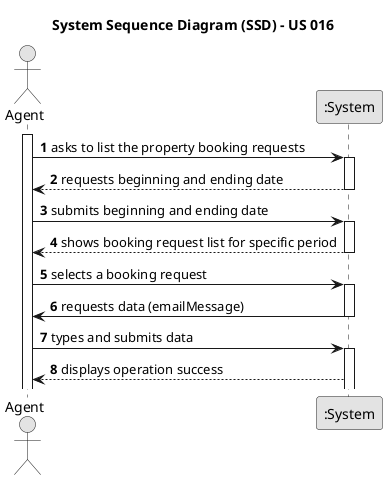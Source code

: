 @startuml
skinparam monochrome true
skinparam packageStyle rectangle
skinparam shadowing false

title System Sequence Diagram (SSD) - US 016

autonumber

actor "Agent" as Employee
participant ":System" as System

activate Employee

    Employee -> System : asks to list the property booking requests
    activate System

        System --> Employee : requests beginning and ending date
    deactivate System

    Employee -> System : submits beginning and ending date
    activate System

        System --> Employee: shows booking request list for specific period
    deactivate System

    Employee -> System : selects a booking request
    activate System

    System -> Employee : requests data (emailMessage)
    deactivate System

    Employee -> System : types and submits data
    activate System

    System --> Employee : displays operation success


@enduml